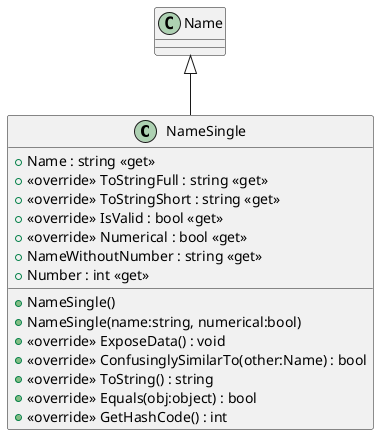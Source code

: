 @startuml
class NameSingle {
    + Name : string <<get>>
    + <<override>> ToStringFull : string <<get>>
    + <<override>> ToStringShort : string <<get>>
    + <<override>> IsValid : bool <<get>>
    + <<override>> Numerical : bool <<get>>
    + NameWithoutNumber : string <<get>>
    + Number : int <<get>>
    + NameSingle()
    + NameSingle(name:string, numerical:bool)
    + <<override>> ExposeData() : void
    + <<override>> ConfusinglySimilarTo(other:Name) : bool
    + <<override>> ToString() : string
    + <<override>> Equals(obj:object) : bool
    + <<override>> GetHashCode() : int
}
Name <|-- NameSingle
@enduml
